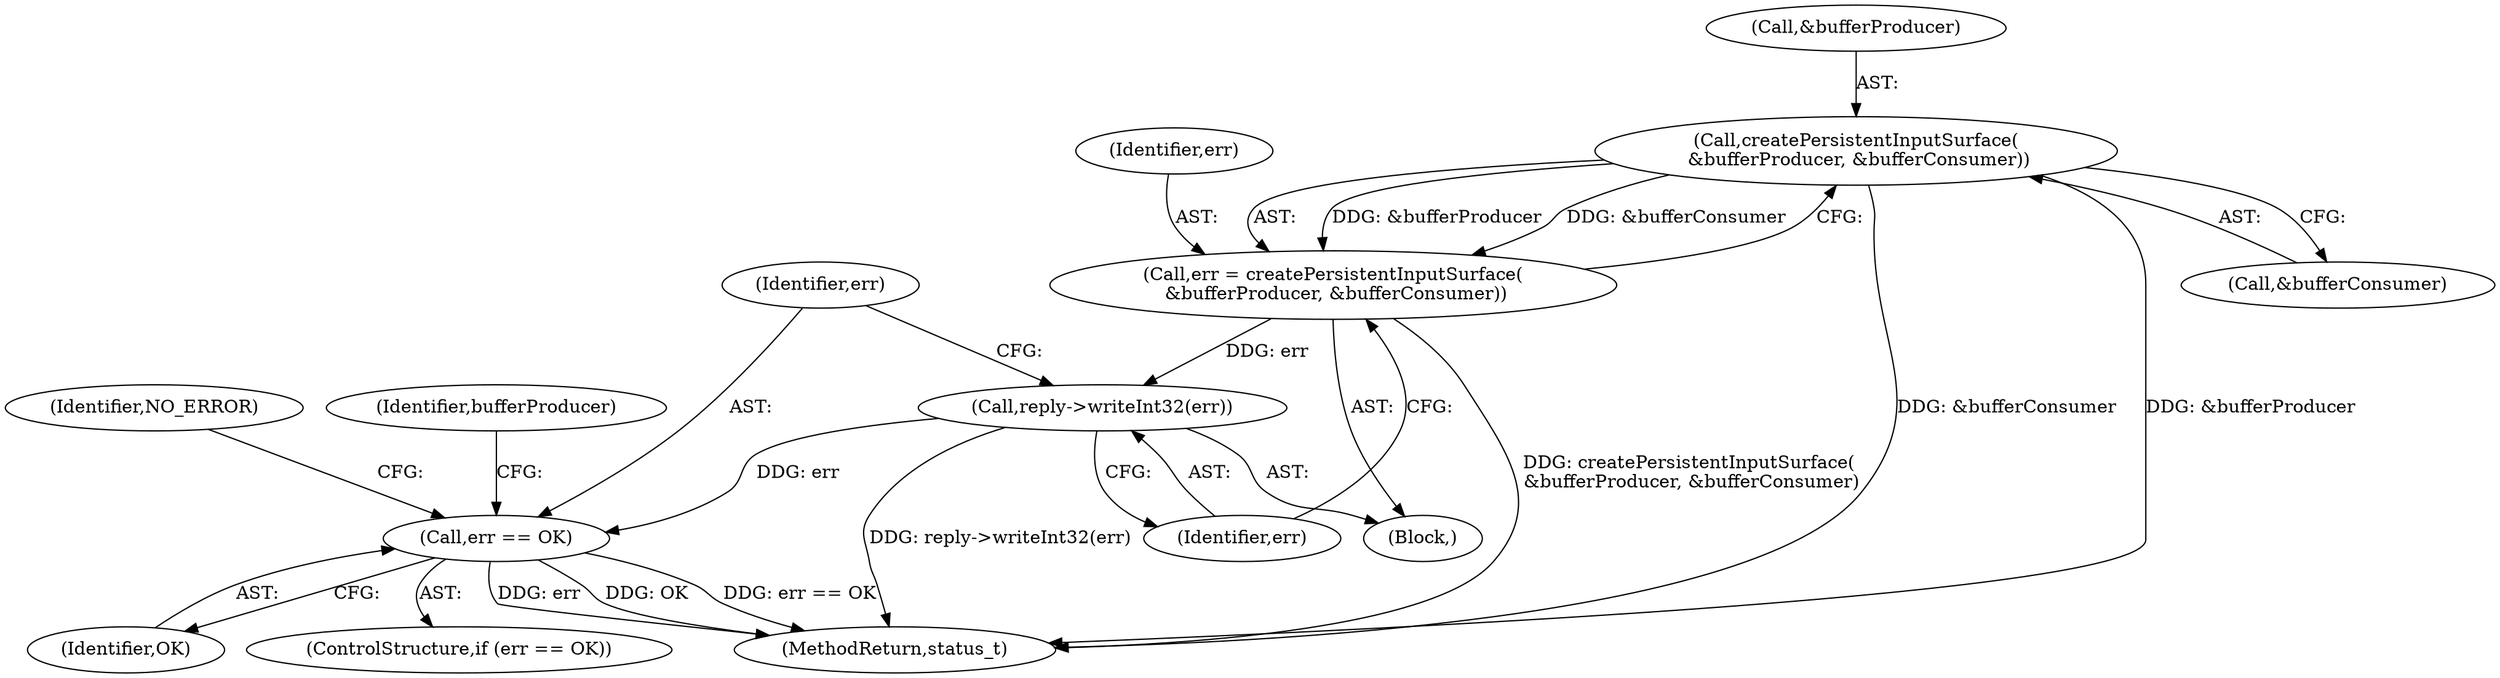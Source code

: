 digraph "0_Android_8d87321b704cb3f88e8cae668937d001fd63d5e3@API" {
"1000693" [label="(Call,createPersistentInputSurface(\n &bufferProducer, &bufferConsumer))"];
"1000691" [label="(Call,err = createPersistentInputSurface(\n &bufferProducer, &bufferConsumer))"];
"1000698" [label="(Call,reply->writeInt32(err))"];
"1000701" [label="(Call,err == OK)"];
"1000692" [label="(Identifier,err)"];
"1001207" [label="(MethodReturn,status_t)"];
"1000707" [label="(Identifier,bufferProducer)"];
"1000703" [label="(Identifier,OK)"];
"1000712" [label="(Identifier,NO_ERROR)"];
"1000696" [label="(Call,&bufferConsumer)"];
"1000694" [label="(Call,&bufferProducer)"];
"1000701" [label="(Call,err == OK)"];
"1000693" [label="(Call,createPersistentInputSurface(\n &bufferProducer, &bufferConsumer))"];
"1000699" [label="(Identifier,err)"];
"1000683" [label="(Block,)"];
"1000691" [label="(Call,err = createPersistentInputSurface(\n &bufferProducer, &bufferConsumer))"];
"1000698" [label="(Call,reply->writeInt32(err))"];
"1000700" [label="(ControlStructure,if (err == OK))"];
"1000702" [label="(Identifier,err)"];
"1000693" -> "1000691"  [label="AST: "];
"1000693" -> "1000696"  [label="CFG: "];
"1000694" -> "1000693"  [label="AST: "];
"1000696" -> "1000693"  [label="AST: "];
"1000691" -> "1000693"  [label="CFG: "];
"1000693" -> "1001207"  [label="DDG: &bufferConsumer"];
"1000693" -> "1001207"  [label="DDG: &bufferProducer"];
"1000693" -> "1000691"  [label="DDG: &bufferProducer"];
"1000693" -> "1000691"  [label="DDG: &bufferConsumer"];
"1000691" -> "1000683"  [label="AST: "];
"1000692" -> "1000691"  [label="AST: "];
"1000699" -> "1000691"  [label="CFG: "];
"1000691" -> "1001207"  [label="DDG: createPersistentInputSurface(\n &bufferProducer, &bufferConsumer)"];
"1000691" -> "1000698"  [label="DDG: err"];
"1000698" -> "1000683"  [label="AST: "];
"1000698" -> "1000699"  [label="CFG: "];
"1000699" -> "1000698"  [label="AST: "];
"1000702" -> "1000698"  [label="CFG: "];
"1000698" -> "1001207"  [label="DDG: reply->writeInt32(err)"];
"1000698" -> "1000701"  [label="DDG: err"];
"1000701" -> "1000700"  [label="AST: "];
"1000701" -> "1000703"  [label="CFG: "];
"1000702" -> "1000701"  [label="AST: "];
"1000703" -> "1000701"  [label="AST: "];
"1000707" -> "1000701"  [label="CFG: "];
"1000712" -> "1000701"  [label="CFG: "];
"1000701" -> "1001207"  [label="DDG: err == OK"];
"1000701" -> "1001207"  [label="DDG: err"];
"1000701" -> "1001207"  [label="DDG: OK"];
}

